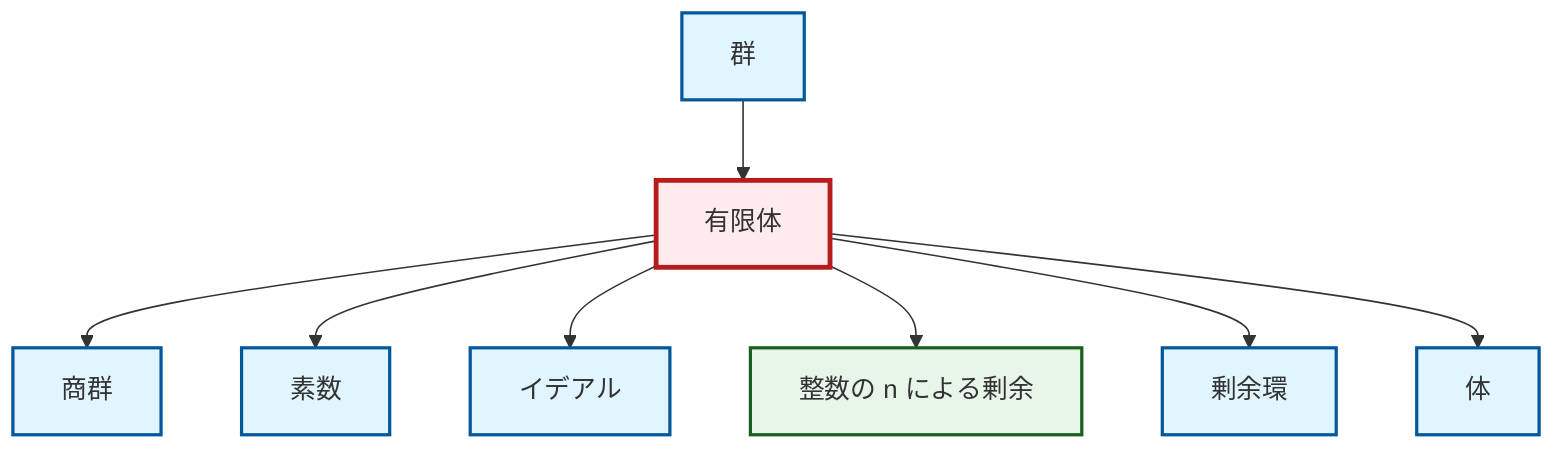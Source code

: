graph TD
    classDef definition fill:#e1f5fe,stroke:#01579b,stroke-width:2px
    classDef theorem fill:#f3e5f5,stroke:#4a148c,stroke-width:2px
    classDef axiom fill:#fff3e0,stroke:#e65100,stroke-width:2px
    classDef example fill:#e8f5e9,stroke:#1b5e20,stroke-width:2px
    classDef current fill:#ffebee,stroke:#b71c1c,stroke-width:3px
    def-prime["素数"]:::definition
    def-field["体"]:::definition
    def-quotient-group["商群"]:::definition
    def-ideal["イデアル"]:::definition
    def-quotient-ring["剰余環"]:::definition
    ex-finite-field["有限体"]:::example
    def-group["群"]:::definition
    ex-quotient-integers-mod-n["整数の n による剰余"]:::example
    ex-finite-field --> def-quotient-group
    ex-finite-field --> def-prime
    ex-finite-field --> def-ideal
    ex-finite-field --> ex-quotient-integers-mod-n
    def-group --> ex-finite-field
    ex-finite-field --> def-quotient-ring
    ex-finite-field --> def-field
    class ex-finite-field current
